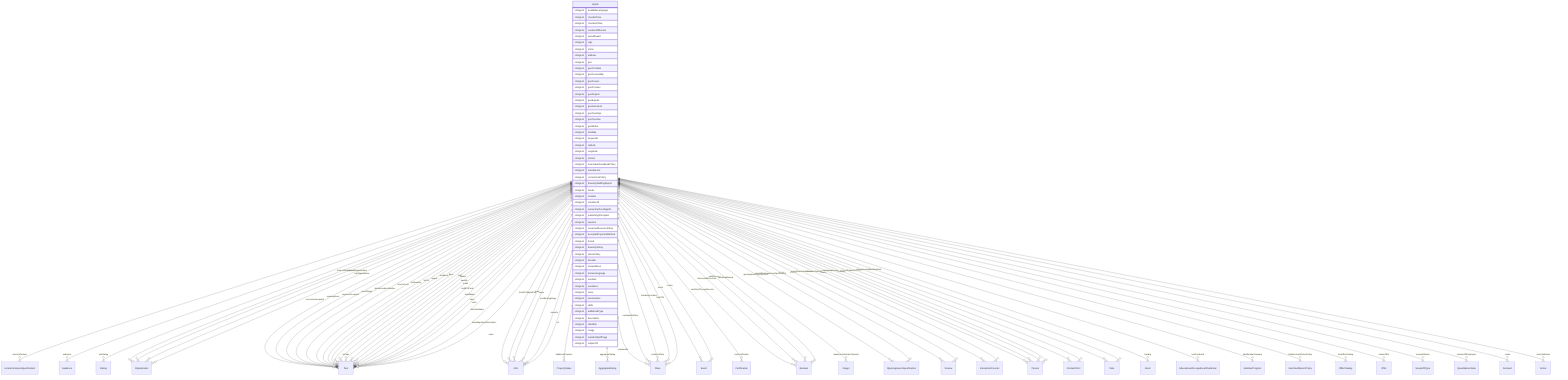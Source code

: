 erDiagram
Hostel {
    stringList availableLanguage  
    stringList checkinTime  
    stringList checkoutTime  
    stringList numberOfRooms  
    stringList petsAllowed  
    stringList logo  
    stringList photo  
    stringList address  
    stringList geo  
    stringList geoContains  
    stringList geoCoveredBy  
    stringList geoCovers  
    stringList geoCrosses  
    stringList geoDisjoint  
    stringList geoEquals  
    stringList geoIntersects  
    stringList geoOverlaps  
    stringList geoTouches  
    stringList geoWithin  
    stringList hasMap  
    stringList keywords  
    stringList latitude  
    stringList longitude  
    stringList photos  
    stringList actionableFeedbackPolicy  
    stringList areaServed  
    stringList correctionsPolicy  
    stringList diversityStaffingReport  
    stringList funder  
    stringList location  
    stringList memberOf  
    stringList ownershipFundingInfo  
    stringList publishingPrinciples  
    stringList sponsor  
    stringList unnamedSourcesPolicy  
    stringList acceptedPaymentMethod  
    stringList brand  
    stringList diversityPolicy  
    stringList ethicsPolicy  
    stringList founder  
    stringList knowsAbout  
    stringList knowsLanguage  
    stringList member  
    stringList members  
    stringList owns  
    stringList serviceArea  
    stringList skills  
    stringList additionalType  
    stringList description  
    stringList identifier  
    stringList image  
    stringList mainEntityOfPage  
    stringList subjectOf  
}

Hostel ||--}o LocationFeatureSpecification : "amenityFeature"
Hostel ||--}o Audience : "audience"
Hostel ||--}o Rating : "starRating"
Hostel ||--}o Organization : "branchOf"
Hostel ||--}o Text : "currenciesAccepted"
Hostel ||--}o Text : "openingHours"
Hostel ||--}o Text : "paymentAccepted"
Hostel ||--}o Text : "priceRange"
Hostel ||--}o Text : "globalLocationNumber"
Hostel ||--}o URL : "hasGS1DigitalLink"
Hostel ||--}o PropertyValue : "additionalProperty"
Hostel ||--}o AggregateRating : "aggregateRating"
Hostel ||--}o Text : "branchCode"
Hostel ||--}o Place : "containedIn"
Hostel ||--}o Place : "containedInPlace"
Hostel ||--}o Place : "containsPlace"
Hostel ||--}o Event : "event"
Hostel ||--}o Event : "events"
Hostel ||--}o Text : "faxNumber"
Hostel ||--}o Certification : "hasCertification"
Hostel ||--}o Boolean : "hasDriveThroughService"
Hostel ||--}o Boolean : "isAccessibleForFree"
Hostel ||--}o Text : "isicV4"
Hostel ||--}o URL : "map"
Hostel ||--}o URL : "maps"
Hostel ||--}o Integer : "maximumAttendeeCapacity"
Hostel ||--}o OpeningHoursSpecification : "openingHoursSpecification"
Hostel ||--}o Boolean : "publicAccess"
Hostel ||--}o Review : "review"
Hostel ||--}o Review : "reviews"
Hostel ||--}o Text : "slogan"
Hostel ||--}o Boolean : "smokingAllowed"
Hostel ||--}o OpeningHoursSpecification : "specialOpeningHoursSpecification"
Hostel ||--}o Text : "telephone"
Hostel ||--}o URL : "tourBookingPage"
Hostel ||--}o Text : "duns"
Hostel ||--}o Text : "leiCode"
Hostel ||--}o Text : "taxID"
Hostel ||--}o InteractionCounter : "agentInteractionStatistic"
Hostel ||--}o Person : "alumni"
Hostel ||--}o Text : "award"
Hostel ||--}o Text : "awards"
Hostel ||--}o ContactPoint : "contactPoint"
Hostel ||--}o ContactPoint : "contactPoints"
Hostel ||--}o Organization : "department"
Hostel ||--}o Date : "dissolutionDate"
Hostel ||--}o Text : "email"
Hostel ||--}o Person : "employee"
Hostel ||--}o Person : "employees"
Hostel ||--}o Person : "founders"
Hostel ||--}o Date : "foundingDate"
Hostel ||--}o Place : "foundingLocation"
Hostel ||--}o Grant : "funding"
Hostel ||--}o EducationalOccupationalCredential : "hasCredential"
Hostel ||--}o MemberProgram : "hasMemberProgram"
Hostel ||--}o MerchantReturnPolicy : "hasMerchantReturnPolicy"
Hostel ||--}o OfferCatalog : "hasOfferCatalog"
Hostel ||--}o Place : "hasPOS"
Hostel ||--}o InteractionCounter : "interactionStatistic"
Hostel ||--}o Text : "iso6523Code"
Hostel ||--}o Text : "legalName"
Hostel ||--}o Offer : "makesOffer"
Hostel ||--}o Text : "naics"
Hostel ||--}o NonprofitType : "nonprofitStatus"
Hostel ||--}o QuantitativeValue : "numberOfEmployees"
Hostel ||--}o Organization : "parentOrganization"
Hostel ||--}o Demand : "seeks"
Hostel ||--}o Organization : "subOrganization"
Hostel ||--}o Text : "vatID"
Hostel ||--}o Text : "alternateName"
Hostel ||--}o Text : "disambiguatingDescription"
Hostel ||--}o Text : "name"
Hostel ||--}o URL : "sameAs"
Hostel ||--}o Action : "potentialAction"
Hostel ||--}o URL : "url"